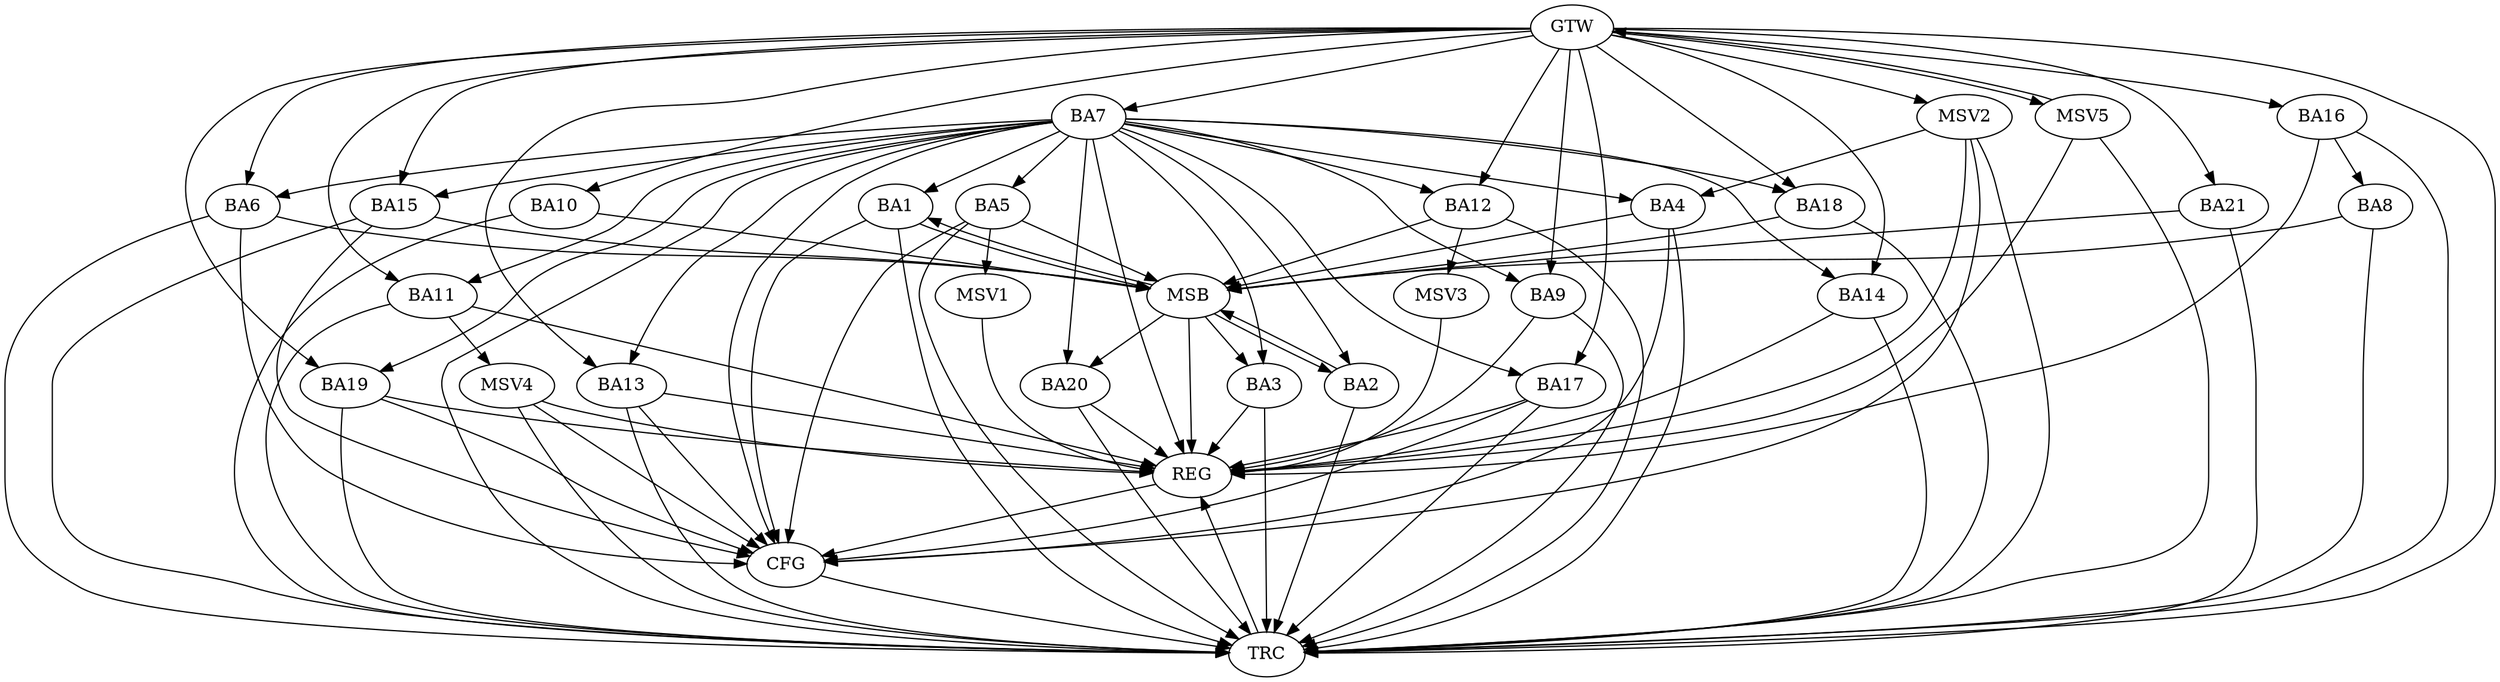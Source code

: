 strict digraph G {
  BA1 [ label="BA1" ];
  BA2 [ label="BA2" ];
  BA3 [ label="BA3" ];
  BA4 [ label="BA4" ];
  BA5 [ label="BA5" ];
  BA6 [ label="BA6" ];
  BA7 [ label="BA7" ];
  BA8 [ label="BA8" ];
  BA9 [ label="BA9" ];
  BA10 [ label="BA10" ];
  BA11 [ label="BA11" ];
  BA12 [ label="BA12" ];
  BA13 [ label="BA13" ];
  BA14 [ label="BA14" ];
  BA15 [ label="BA15" ];
  BA16 [ label="BA16" ];
  BA17 [ label="BA17" ];
  BA18 [ label="BA18" ];
  BA19 [ label="BA19" ];
  BA20 [ label="BA20" ];
  BA21 [ label="BA21" ];
  GTW [ label="GTW" ];
  REG [ label="REG" ];
  MSB [ label="MSB" ];
  CFG [ label="CFG" ];
  TRC [ label="TRC" ];
  MSV1 [ label="MSV1" ];
  MSV2 [ label="MSV2" ];
  MSV3 [ label="MSV3" ];
  MSV4 [ label="MSV4" ];
  MSV5 [ label="MSV5" ];
  BA7 -> BA4;
  BA16 -> BA8;
  GTW -> BA6;
  GTW -> BA7;
  GTW -> BA9;
  GTW -> BA10;
  GTW -> BA11;
  GTW -> BA12;
  GTW -> BA13;
  GTW -> BA14;
  GTW -> BA15;
  GTW -> BA16;
  GTW -> BA17;
  GTW -> BA18;
  GTW -> BA19;
  GTW -> BA21;
  BA3 -> REG;
  BA7 -> REG;
  BA9 -> REG;
  BA11 -> REG;
  BA13 -> REG;
  BA14 -> REG;
  BA16 -> REG;
  BA17 -> REG;
  BA19 -> REG;
  BA20 -> REG;
  BA1 -> MSB;
  MSB -> BA2;
  MSB -> REG;
  BA2 -> MSB;
  MSB -> BA1;
  BA4 -> MSB;
  MSB -> BA3;
  BA5 -> MSB;
  BA6 -> MSB;
  BA8 -> MSB;
  BA10 -> MSB;
  BA12 -> MSB;
  BA15 -> MSB;
  BA18 -> MSB;
  BA21 -> MSB;
  MSB -> BA20;
  BA13 -> CFG;
  BA4 -> CFG;
  BA1 -> CFG;
  BA17 -> CFG;
  BA6 -> CFG;
  BA7 -> CFG;
  BA19 -> CFG;
  BA5 -> CFG;
  BA15 -> CFG;
  REG -> CFG;
  BA1 -> TRC;
  BA2 -> TRC;
  BA3 -> TRC;
  BA4 -> TRC;
  BA5 -> TRC;
  BA6 -> TRC;
  BA7 -> TRC;
  BA8 -> TRC;
  BA9 -> TRC;
  BA10 -> TRC;
  BA11 -> TRC;
  BA12 -> TRC;
  BA13 -> TRC;
  BA14 -> TRC;
  BA15 -> TRC;
  BA16 -> TRC;
  BA17 -> TRC;
  BA18 -> TRC;
  BA19 -> TRC;
  BA20 -> TRC;
  BA21 -> TRC;
  GTW -> TRC;
  CFG -> TRC;
  TRC -> REG;
  BA7 -> BA2;
  BA7 -> BA14;
  BA7 -> BA6;
  BA7 -> BA15;
  BA7 -> BA3;
  BA7 -> BA19;
  BA7 -> BA9;
  BA7 -> BA1;
  BA7 -> BA11;
  BA7 -> BA18;
  BA7 -> BA5;
  BA7 -> BA17;
  BA7 -> BA12;
  BA7 -> BA20;
  BA7 -> BA13;
  BA5 -> MSV1;
  MSV1 -> REG;
  MSV2 -> BA4;
  GTW -> MSV2;
  MSV2 -> REG;
  MSV2 -> TRC;
  MSV2 -> CFG;
  BA12 -> MSV3;
  MSV3 -> REG;
  BA11 -> MSV4;
  MSV4 -> REG;
  MSV4 -> TRC;
  MSV4 -> CFG;
  MSV5 -> GTW;
  GTW -> MSV5;
  MSV5 -> REG;
  MSV5 -> TRC;
}
